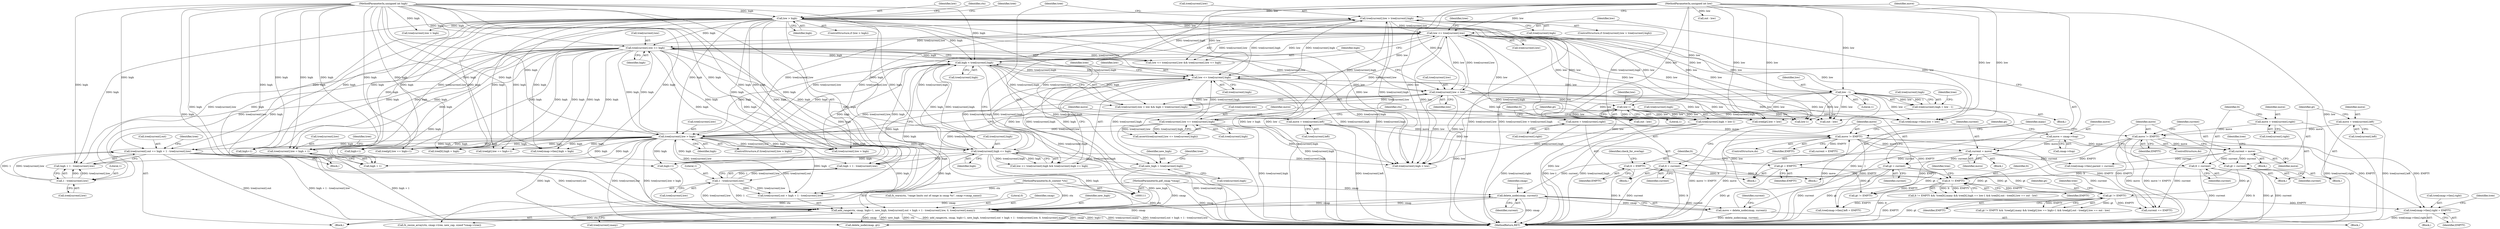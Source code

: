 digraph "0_ghostscript_71ceebcf56e682504da22c4035b39a2d451e8ffd@pointer" {
"1000654" [label="(Call,tree[cmap->tlen].right = EMPTY)"];
"1000403" [label="(Call,move != EMPTY)"];
"1000393" [label="(Call,move = tree[current].right)"];
"1000381" [label="(Call,move = tree[current].left)"];
"1000362" [label="(Call,move != EMPTY)"];
"1000220" [label="(Call,move = delete_node(cmap, current))"];
"1000222" [label="(Call,delete_node(cmap, current))"];
"1000303" [label="(Call,add_range(ctx, cmap, high+1, new_high, tree[current].out + high + 1 - tree[current].low, 0, tree[current].many))"];
"1000112" [label="(MethodParameterIn,fz_context *ctx)"];
"1000287" [label="(Call,new_high = tree[current].high)"];
"1000278" [label="(Call,high < tree[current].high)"];
"1000123" [label="(Call,low > high)"];
"1000114" [label="(MethodParameterIn,unsigned int low)"];
"1000115" [label="(MethodParameterIn,unsigned int high)"];
"1000175" [label="(Call,tree[current].low <= high)"];
"1000168" [label="(Call,low <= tree[current].low)"];
"1000300" [label="(Call,low-1)"];
"1000271" [label="(Call,tree[current].low < low)"];
"1000232" [label="(Call,low <= tree[current].high)"];
"1000257" [label="(Call,tree[current].low <= tree[current].high)"];
"1000247" [label="(Call,tree[current].high = low - 1)"];
"1000253" [label="(Call,low - 1)"];
"1000294" [label="(Call,tree[current].high = low-1)"];
"1000239" [label="(Call,tree[current].high <= high)"];
"1000332" [label="(Call,tree[current].low > high)"];
"1000208" [label="(Call,tree[current].low > tree[current].high)"];
"1000198" [label="(Call,tree[current].low = high + 1)"];
"1000318" [label="(Call,1 - tree[current].low)"];
"1000183" [label="(Call,tree[current].out += high + 1 - tree[current].low)"];
"1000191" [label="(Call,1 - tree[current].low)"];
"1000113" [label="(MethodParameterIn,pdf_cmap *cmap)"];
"1000163" [label="(Call,current = move)"];
"1000145" [label="(Call,move = cmap->ttop)"];
"1000352" [label="(Call,move = tree[current].right)"];
"1000340" [label="(Call,move = tree[current].left)"];
"1000510" [label="(Call,gt != EMPTY)"];
"1000388" [label="(Call,gt = current)"];
"1000369" [label="(Call,current = move)"];
"1000151" [label="(Call,gt = EMPTY)"];
"1000347" [label="(Call,gt = current)"];
"1000412" [label="(Call,lt != EMPTY)"];
"1000400" [label="(Call,lt = current)"];
"1000359" [label="(Call,lt = current)"];
"1000155" [label="(Call,lt = EMPTY)"];
"1000219" [label="(Block,)"];
"1000457" [label="(Call,gt != EMPTY)"];
"1000253" [label="(Call,low - 1)"];
"1000389" [label="(Identifier,gt)"];
"1000211" [label="(Identifier,tree)"];
"1000246" [label="(Block,)"];
"1000119" [label="(Block,)"];
"1000339" [label="(Block,)"];
"1000325" [label="(Literal,0)"];
"1000208" [label="(Call,tree[current].low > tree[current].high)"];
"1000609" [label="(Call,tree[cmap->tlen].low = low)"];
"1000392" [label="(Block,)"];
"1000333" [label="(Call,tree[current].low)"];
"1000402" [label="(Identifier,current)"];
"1000527" [label="(Call,high+1)"];
"1000224" [label="(Identifier,current)"];
"1000167" [label="(Call,low <= tree[current].low && tree[current].low <= high)"];
"1000263" [label="(Call,tree[current].high)"];
"1000201" [label="(Identifier,tree)"];
"1000448" [label="(Call,tree[lt].high = high)"];
"1000155" [label="(Call,lt = EMPTY)"];
"1000404" [label="(Identifier,move)"];
"1000289" [label="(Call,tree[current].high)"];
"1000371" [label="(Identifier,move)"];
"1000270" [label="(Call,tree[current].low < low && high < tree[current].high)"];
"1000390" [label="(Identifier,current)"];
"1000645" [label="(Call,tree[cmap->tlen].left = EMPTY)"];
"1000302" [label="(Literal,1)"];
"1000124" [label="(Identifier,low)"];
"1000128" [label="(Identifier,ctx)"];
"1000209" [label="(Call,tree[current].low)"];
"1000332" [label="(Call,tree[current].low > high)"];
"1000677" [label="(Call,current == EMPTY)"];
"1000444" [label="(Call,out - low)"];
"1000272" [label="(Call,tree[current].low)"];
"1000231" [label="(Call,low <= tree[current].high && tree[current].high <= high)"];
"1000225" [label="(Call,current = EMPTY)"];
"1000285" [label="(Block,)"];
"1000331" [label="(ControlStructure,if (tree[current].low > high))"];
"1000342" [label="(Call,tree[current].left)"];
"1000361" [label="(Identifier,current)"];
"1000257" [label="(Call,tree[current].low <= tree[current].high)"];
"1000112" [label="(MethodParameterIn,fz_context *ctx)"];
"1000489" [label="(Call,out - low)"];
"1000338" [label="(Identifier,high)"];
"1000761" [label="(MethodReturn,RET)"];
"1000151" [label="(Call,gt = EMPTY)"];
"1000306" [label="(Call,high+1)"];
"1000388" [label="(Call,gt = current)"];
"1000193" [label="(Call,tree[current].low)"];
"1000369" [label="(Call,current = move)"];
"1000297" [label="(Identifier,tree)"];
"1000169" [label="(Identifier,low)"];
"1000381" [label="(Call,move = tree[current].left)"];
"1000294" [label="(Call,tree[current].high = low-1)"];
"1000368" [label="(Block,)"];
"1000125" [label="(Identifier,high)"];
"1000394" [label="(Identifier,move)"];
"1000288" [label="(Identifier,new_high)"];
"1000662" [label="(Identifier,EMPTY)"];
"1000401" [label="(Identifier,lt)"];
"1000115" [label="(MethodParameterIn,unsigned int high)"];
"1000226" [label="(Identifier,current)"];
"1000280" [label="(Call,tree[current].high)"];
"1000176" [label="(Call,tree[current].low)"];
"1000352" [label="(Call,move = tree[current].right)"];
"1000301" [label="(Identifier,low)"];
"1000287" [label="(Call,new_high = tree[current].high)"];
"1000382" [label="(Identifier,move)"];
"1000370" [label="(Identifier,current)"];
"1000123" [label="(Call,low > high)"];
"1000248" [label="(Call,tree[current].high)"];
"1000354" [label="(Call,tree[current].right)"];
"1000376" [label="(Identifier,tree)"];
"1000184" [label="(Call,tree[current].out)"];
"1000318" [label="(Call,1 - tree[current].low)"];
"1000351" [label="(Block,)"];
"1000305" [label="(Identifier,cmap)"];
"1000353" [label="(Identifier,move)"];
"1000214" [label="(Call,tree[current].high)"];
"1000367" [label="(ControlStructure,do)"];
"1000335" [label="(Identifier,tree)"];
"1000255" [label="(Literal,1)"];
"1000183" [label="(Call,tree[current].out += high + 1 - tree[current].low)"];
"1000232" [label="(Call,low <= tree[current].high)"];
"1000687" [label="(Call,tree[current].low > high)"];
"1000113" [label="(MethodParameterIn,pdf_cmap *cmap)"];
"1000271" [label="(Call,tree[current].low < low)"];
"1000310" [label="(Call,tree[current].out + high + 1 - tree[current].low)"];
"1000512" [label="(Identifier,EMPTY)"];
"1000254" [label="(Identifier,low)"];
"1000165" [label="(Identifier,move)"];
"1000468" [label="(Call,tree[gt].low == high+1)"];
"1000295" [label="(Call,tree[current].high)"];
"1000300" [label="(Call,low-1)"];
"1000320" [label="(Call,tree[current].low)"];
"1000412" [label="(Call,lt != EMPTY)"];
"1000159" [label="(Identifier,check_for_overlap)"];
"1000162" [label="(Block,)"];
"1000419" [label="(Identifier,tree)"];
"1000156" [label="(Identifier,lt)"];
"1000363" [label="(Identifier,move)"];
"1000504" [label="(Call,delete_node(cmap, gt))"];
"1000618" [label="(Call,tree[cmap->tlen].high = high)"];
"1000326" [label="(Call,tree[current].many)"];
"1000122" [label="(ControlStructure,if (low > high))"];
"1000247" [label="(Call,tree[current].high = low - 1)"];
"1000380" [label="(Block,)"];
"1000189" [label="(Call,high + 1 - tree[current].low)"];
"1000303" [label="(Call,add_range(ctx, cmap, high+1, new_high, tree[current].out + high + 1 - tree[current].low, 0, tree[current].many))"];
"1000240" [label="(Call,tree[current].high)"];
"1000414" [label="(Identifier,EMPTY)"];
"1000260" [label="(Identifier,tree)"];
"1000147" [label="(Call,cmap->ttop)"];
"1000242" [label="(Identifier,tree)"];
"1000517" [label="(Identifier,tree)"];
"1000168" [label="(Call,low <= tree[current].low)"];
"1000222" [label="(Call,delete_node(cmap, current))"];
"1000340" [label="(Call,move = tree[current].left)"];
"1000373" [label="(Call,tree[current].low > high)"];
"1000474" [label="(Call,high+1)"];
"1000191" [label="(Call,1 - tree[current].low)"];
"1000319" [label="(Literal,1)"];
"1000152" [label="(Identifier,gt)"];
"1000393" [label="(Call,move = tree[current].right)"];
"1000348" [label="(Identifier,gt)"];
"1000164" [label="(Identifier,current)"];
"1000654" [label="(Call,tree[cmap->tlen].right = EMPTY)"];
"1000127" [label="(Call,fz_warn(ctx, \"range limits out of range in cmap %s\", cmap->cmap_name))"];
"1000204" [label="(Call,high + 1)"];
"1000708" [label="(Call,tree[current].high < low)"];
"1000360" [label="(Identifier,lt)"];
"1000239" [label="(Call,tree[current].high <= high)"];
"1000153" [label="(Identifier,EMPTY)"];
"1000221" [label="(Identifier,move)"];
"1000316" [label="(Call,high + 1 - tree[current].low)"];
"1000145" [label="(Call,move = cmap->ttop)"];
"1000347" [label="(Call,gt = current)"];
"1000362" [label="(Call,move != EMPTY)"];
"1000403" [label="(Call,move != EMPTY)"];
"1000199" [label="(Call,tree[current].low)"];
"1000341" [label="(Identifier,move)"];
"1000175" [label="(Call,tree[current].low <= high)"];
"1000170" [label="(Call,tree[current].low)"];
"1000359" [label="(Call,lt = current)"];
"1000161" [label="(ControlStructure,do)"];
"1000510" [label="(Call,gt != EMPTY)"];
"1000207" [label="(ControlStructure,if (tree[current].low > tree[current].high))"];
"1000163" [label="(Call,current = move)"];
"1000114" [label="(MethodParameterIn,unsigned int low)"];
"1000245" [label="(Identifier,high)"];
"1000636" [label="(Call,tree[cmap->tlen].parent = current)"];
"1000509" [label="(Call,gt != EMPTY && !tree[gt].many && tree[gt].low == high+1 && tree[gt].out - tree[gt].low == out - low)"];
"1000349" [label="(Identifier,current)"];
"1000408" [label="(Identifier,many)"];
"1000546" [label="(Call,tree[gt].low = low)"];
"1000400" [label="(Call,lt = current)"];
"1000258" [label="(Call,tree[current].low)"];
"1000511" [label="(Identifier,gt)"];
"1000395" [label="(Call,tree[current].right)"];
"1000364" [label="(Identifier,EMPTY)"];
"1000143" [label="(Block,)"];
"1000157" [label="(Identifier,EMPTY)"];
"1000256" [label="(Call,assert(tree[current].low <= tree[current].high))"];
"1000413" [label="(Identifier,lt)"];
"1000411" [label="(Call,lt != EMPTY && !tree[lt].many && tree[lt].high == low-1 && tree[lt].out - tree[lt].low == out - low)"];
"1000593" [label="(Call,fz_resize_array(ctx, cmap->tree, new_cap, sizeof *cmap->tree))"];
"1000220" [label="(Call,move = delete_node(cmap, current))"];
"1000521" [label="(Call,tree[gt].low == high+1)"];
"1000655" [label="(Call,tree[cmap->tlen].right)"];
"1000542" [label="(Call,out - low)"];
"1000135" [label="(Identifier,tree)"];
"1000198" [label="(Call,tree[current].low = high + 1)"];
"1000429" [label="(Call,low-1)"];
"1000181" [label="(Identifier,high)"];
"1000233" [label="(Identifier,low)"];
"1000383" [label="(Call,tree[current].left)"];
"1000304" [label="(Identifier,ctx)"];
"1000192" [label="(Literal,1)"];
"1000223" [label="(Identifier,cmap)"];
"1000178" [label="(Identifier,tree)"];
"1000405" [label="(Identifier,EMPTY)"];
"1000278" [label="(Call,high < tree[current].high)"];
"1000234" [label="(Call,tree[current].high)"];
"1000182" [label="(Block,)"];
"1000666" [label="(Identifier,tree)"];
"1000279" [label="(Identifier,high)"];
"1000146" [label="(Identifier,move)"];
"1000277" [label="(Identifier,low)"];
"1000309" [label="(Identifier,new_high)"];
"1000654" -> "1000119"  [label="AST: "];
"1000654" -> "1000662"  [label="CFG: "];
"1000655" -> "1000654"  [label="AST: "];
"1000662" -> "1000654"  [label="AST: "];
"1000666" -> "1000654"  [label="CFG: "];
"1000654" -> "1000761"  [label="DDG: tree[cmap->tlen].right"];
"1000403" -> "1000654"  [label="DDG: EMPTY"];
"1000362" -> "1000654"  [label="DDG: EMPTY"];
"1000510" -> "1000654"  [label="DDG: EMPTY"];
"1000403" -> "1000367"  [label="AST: "];
"1000403" -> "1000405"  [label="CFG: "];
"1000404" -> "1000403"  [label="AST: "];
"1000405" -> "1000403"  [label="AST: "];
"1000370" -> "1000403"  [label="CFG: "];
"1000408" -> "1000403"  [label="CFG: "];
"1000403" -> "1000761"  [label="DDG: move"];
"1000403" -> "1000761"  [label="DDG: move != EMPTY"];
"1000403" -> "1000369"  [label="DDG: move"];
"1000393" -> "1000403"  [label="DDG: move"];
"1000381" -> "1000403"  [label="DDG: move"];
"1000403" -> "1000412"  [label="DDG: EMPTY"];
"1000403" -> "1000645"  [label="DDG: EMPTY"];
"1000403" -> "1000677"  [label="DDG: EMPTY"];
"1000393" -> "1000392"  [label="AST: "];
"1000393" -> "1000395"  [label="CFG: "];
"1000394" -> "1000393"  [label="AST: "];
"1000395" -> "1000393"  [label="AST: "];
"1000401" -> "1000393"  [label="CFG: "];
"1000393" -> "1000761"  [label="DDG: tree[current].right"];
"1000381" -> "1000380"  [label="AST: "];
"1000381" -> "1000383"  [label="CFG: "];
"1000382" -> "1000381"  [label="AST: "];
"1000383" -> "1000381"  [label="AST: "];
"1000389" -> "1000381"  [label="CFG: "];
"1000381" -> "1000761"  [label="DDG: tree[current].left"];
"1000362" -> "1000161"  [label="AST: "];
"1000362" -> "1000364"  [label="CFG: "];
"1000363" -> "1000362"  [label="AST: "];
"1000364" -> "1000362"  [label="AST: "];
"1000164" -> "1000362"  [label="CFG: "];
"1000408" -> "1000362"  [label="CFG: "];
"1000362" -> "1000761"  [label="DDG: move != EMPTY"];
"1000362" -> "1000761"  [label="DDG: move"];
"1000362" -> "1000163"  [label="DDG: move"];
"1000362" -> "1000225"  [label="DDG: EMPTY"];
"1000220" -> "1000362"  [label="DDG: move"];
"1000352" -> "1000362"  [label="DDG: move"];
"1000340" -> "1000362"  [label="DDG: move"];
"1000362" -> "1000412"  [label="DDG: EMPTY"];
"1000362" -> "1000645"  [label="DDG: EMPTY"];
"1000362" -> "1000677"  [label="DDG: EMPTY"];
"1000220" -> "1000219"  [label="AST: "];
"1000220" -> "1000222"  [label="CFG: "];
"1000221" -> "1000220"  [label="AST: "];
"1000222" -> "1000220"  [label="AST: "];
"1000226" -> "1000220"  [label="CFG: "];
"1000220" -> "1000761"  [label="DDG: delete_node(cmap, current)"];
"1000222" -> "1000220"  [label="DDG: cmap"];
"1000222" -> "1000220"  [label="DDG: current"];
"1000222" -> "1000224"  [label="CFG: "];
"1000223" -> "1000222"  [label="AST: "];
"1000224" -> "1000222"  [label="AST: "];
"1000222" -> "1000761"  [label="DDG: cmap"];
"1000303" -> "1000222"  [label="DDG: cmap"];
"1000113" -> "1000222"  [label="DDG: cmap"];
"1000163" -> "1000222"  [label="DDG: current"];
"1000222" -> "1000303"  [label="DDG: cmap"];
"1000222" -> "1000504"  [label="DDG: cmap"];
"1000303" -> "1000285"  [label="AST: "];
"1000303" -> "1000326"  [label="CFG: "];
"1000304" -> "1000303"  [label="AST: "];
"1000305" -> "1000303"  [label="AST: "];
"1000306" -> "1000303"  [label="AST: "];
"1000309" -> "1000303"  [label="AST: "];
"1000310" -> "1000303"  [label="AST: "];
"1000325" -> "1000303"  [label="AST: "];
"1000326" -> "1000303"  [label="AST: "];
"1000335" -> "1000303"  [label="CFG: "];
"1000303" -> "1000761"  [label="DDG: tree[current].many"];
"1000303" -> "1000761"  [label="DDG: tree[current].out + high + 1 - tree[current].low"];
"1000303" -> "1000761"  [label="DDG: new_high"];
"1000303" -> "1000761"  [label="DDG: ctx"];
"1000303" -> "1000761"  [label="DDG: add_range(ctx, cmap, high+1, new_high, tree[current].out + high + 1 - tree[current].low, 0, tree[current].many)"];
"1000303" -> "1000761"  [label="DDG: cmap"];
"1000303" -> "1000761"  [label="DDG: high+1"];
"1000112" -> "1000303"  [label="DDG: ctx"];
"1000287" -> "1000303"  [label="DDG: new_high"];
"1000183" -> "1000303"  [label="DDG: tree[current].out"];
"1000115" -> "1000303"  [label="DDG: high"];
"1000123" -> "1000303"  [label="DDG: high"];
"1000175" -> "1000303"  [label="DDG: high"];
"1000278" -> "1000303"  [label="DDG: high"];
"1000332" -> "1000303"  [label="DDG: high"];
"1000239" -> "1000303"  [label="DDG: high"];
"1000318" -> "1000303"  [label="DDG: 1"];
"1000318" -> "1000303"  [label="DDG: tree[current].low"];
"1000113" -> "1000303"  [label="DDG: cmap"];
"1000303" -> "1000504"  [label="DDG: cmap"];
"1000303" -> "1000593"  [label="DDG: ctx"];
"1000112" -> "1000111"  [label="AST: "];
"1000112" -> "1000761"  [label="DDG: ctx"];
"1000112" -> "1000127"  [label="DDG: ctx"];
"1000112" -> "1000593"  [label="DDG: ctx"];
"1000287" -> "1000285"  [label="AST: "];
"1000287" -> "1000289"  [label="CFG: "];
"1000288" -> "1000287"  [label="AST: "];
"1000289" -> "1000287"  [label="AST: "];
"1000297" -> "1000287"  [label="CFG: "];
"1000278" -> "1000287"  [label="DDG: tree[current].high"];
"1000239" -> "1000287"  [label="DDG: tree[current].high"];
"1000232" -> "1000287"  [label="DDG: tree[current].high"];
"1000278" -> "1000270"  [label="AST: "];
"1000278" -> "1000280"  [label="CFG: "];
"1000279" -> "1000278"  [label="AST: "];
"1000280" -> "1000278"  [label="AST: "];
"1000270" -> "1000278"  [label="CFG: "];
"1000278" -> "1000761"  [label="DDG: tree[current].high"];
"1000278" -> "1000208"  [label="DDG: tree[current].high"];
"1000278" -> "1000232"  [label="DDG: tree[current].high"];
"1000278" -> "1000270"  [label="DDG: high"];
"1000278" -> "1000270"  [label="DDG: tree[current].high"];
"1000123" -> "1000278"  [label="DDG: high"];
"1000175" -> "1000278"  [label="DDG: high"];
"1000332" -> "1000278"  [label="DDG: high"];
"1000239" -> "1000278"  [label="DDG: high"];
"1000239" -> "1000278"  [label="DDG: tree[current].high"];
"1000115" -> "1000278"  [label="DDG: high"];
"1000232" -> "1000278"  [label="DDG: tree[current].high"];
"1000278" -> "1000306"  [label="DDG: high"];
"1000278" -> "1000310"  [label="DDG: high"];
"1000278" -> "1000316"  [label="DDG: high"];
"1000278" -> "1000332"  [label="DDG: high"];
"1000278" -> "1000708"  [label="DDG: tree[current].high"];
"1000123" -> "1000122"  [label="AST: "];
"1000123" -> "1000125"  [label="CFG: "];
"1000124" -> "1000123"  [label="AST: "];
"1000125" -> "1000123"  [label="AST: "];
"1000128" -> "1000123"  [label="CFG: "];
"1000135" -> "1000123"  [label="CFG: "];
"1000123" -> "1000761"  [label="DDG: high"];
"1000123" -> "1000761"  [label="DDG: low > high"];
"1000123" -> "1000761"  [label="DDG: low"];
"1000114" -> "1000123"  [label="DDG: low"];
"1000115" -> "1000123"  [label="DDG: high"];
"1000123" -> "1000168"  [label="DDG: low"];
"1000123" -> "1000175"  [label="DDG: high"];
"1000123" -> "1000183"  [label="DDG: high"];
"1000123" -> "1000189"  [label="DDG: high"];
"1000123" -> "1000198"  [label="DDG: high"];
"1000123" -> "1000204"  [label="DDG: high"];
"1000123" -> "1000239"  [label="DDG: high"];
"1000123" -> "1000306"  [label="DDG: high"];
"1000123" -> "1000310"  [label="DDG: high"];
"1000123" -> "1000316"  [label="DDG: high"];
"1000123" -> "1000332"  [label="DDG: high"];
"1000123" -> "1000373"  [label="DDG: high"];
"1000123" -> "1000429"  [label="DDG: low"];
"1000123" -> "1000448"  [label="DDG: high"];
"1000123" -> "1000468"  [label="DDG: high"];
"1000123" -> "1000474"  [label="DDG: high"];
"1000123" -> "1000489"  [label="DDG: low"];
"1000123" -> "1000521"  [label="DDG: high"];
"1000123" -> "1000527"  [label="DDG: high"];
"1000123" -> "1000542"  [label="DDG: low"];
"1000123" -> "1000546"  [label="DDG: low"];
"1000123" -> "1000609"  [label="DDG: low"];
"1000123" -> "1000618"  [label="DDG: high"];
"1000123" -> "1000687"  [label="DDG: high"];
"1000123" -> "1000708"  [label="DDG: low"];
"1000114" -> "1000111"  [label="AST: "];
"1000114" -> "1000761"  [label="DDG: low"];
"1000114" -> "1000168"  [label="DDG: low"];
"1000114" -> "1000232"  [label="DDG: low"];
"1000114" -> "1000253"  [label="DDG: low"];
"1000114" -> "1000271"  [label="DDG: low"];
"1000114" -> "1000300"  [label="DDG: low"];
"1000114" -> "1000429"  [label="DDG: low"];
"1000114" -> "1000444"  [label="DDG: low"];
"1000114" -> "1000489"  [label="DDG: low"];
"1000114" -> "1000542"  [label="DDG: low"];
"1000114" -> "1000546"  [label="DDG: low"];
"1000114" -> "1000609"  [label="DDG: low"];
"1000114" -> "1000708"  [label="DDG: low"];
"1000115" -> "1000111"  [label="AST: "];
"1000115" -> "1000761"  [label="DDG: high"];
"1000115" -> "1000175"  [label="DDG: high"];
"1000115" -> "1000183"  [label="DDG: high"];
"1000115" -> "1000189"  [label="DDG: high"];
"1000115" -> "1000198"  [label="DDG: high"];
"1000115" -> "1000204"  [label="DDG: high"];
"1000115" -> "1000239"  [label="DDG: high"];
"1000115" -> "1000306"  [label="DDG: high"];
"1000115" -> "1000310"  [label="DDG: high"];
"1000115" -> "1000316"  [label="DDG: high"];
"1000115" -> "1000332"  [label="DDG: high"];
"1000115" -> "1000373"  [label="DDG: high"];
"1000115" -> "1000448"  [label="DDG: high"];
"1000115" -> "1000468"  [label="DDG: high"];
"1000115" -> "1000474"  [label="DDG: high"];
"1000115" -> "1000521"  [label="DDG: high"];
"1000115" -> "1000527"  [label="DDG: high"];
"1000115" -> "1000618"  [label="DDG: high"];
"1000115" -> "1000687"  [label="DDG: high"];
"1000175" -> "1000167"  [label="AST: "];
"1000175" -> "1000181"  [label="CFG: "];
"1000176" -> "1000175"  [label="AST: "];
"1000181" -> "1000175"  [label="AST: "];
"1000167" -> "1000175"  [label="CFG: "];
"1000175" -> "1000167"  [label="DDG: tree[current].low"];
"1000175" -> "1000167"  [label="DDG: high"];
"1000168" -> "1000175"  [label="DDG: tree[current].low"];
"1000332" -> "1000175"  [label="DDG: high"];
"1000175" -> "1000183"  [label="DDG: high"];
"1000175" -> "1000189"  [label="DDG: high"];
"1000175" -> "1000191"  [label="DDG: tree[current].low"];
"1000175" -> "1000198"  [label="DDG: high"];
"1000175" -> "1000204"  [label="DDG: high"];
"1000175" -> "1000239"  [label="DDG: high"];
"1000175" -> "1000257"  [label="DDG: tree[current].low"];
"1000175" -> "1000271"  [label="DDG: tree[current].low"];
"1000175" -> "1000306"  [label="DDG: high"];
"1000175" -> "1000310"  [label="DDG: high"];
"1000175" -> "1000316"  [label="DDG: high"];
"1000175" -> "1000332"  [label="DDG: high"];
"1000175" -> "1000448"  [label="DDG: high"];
"1000175" -> "1000468"  [label="DDG: high"];
"1000175" -> "1000474"  [label="DDG: high"];
"1000175" -> "1000521"  [label="DDG: high"];
"1000175" -> "1000527"  [label="DDG: high"];
"1000175" -> "1000618"  [label="DDG: high"];
"1000175" -> "1000687"  [label="DDG: high"];
"1000168" -> "1000167"  [label="AST: "];
"1000168" -> "1000170"  [label="CFG: "];
"1000169" -> "1000168"  [label="AST: "];
"1000170" -> "1000168"  [label="AST: "];
"1000178" -> "1000168"  [label="CFG: "];
"1000167" -> "1000168"  [label="CFG: "];
"1000168" -> "1000761"  [label="DDG: low"];
"1000168" -> "1000167"  [label="DDG: low"];
"1000168" -> "1000167"  [label="DDG: tree[current].low"];
"1000300" -> "1000168"  [label="DDG: low"];
"1000271" -> "1000168"  [label="DDG: low"];
"1000253" -> "1000168"  [label="DDG: low"];
"1000332" -> "1000168"  [label="DDG: tree[current].low"];
"1000208" -> "1000168"  [label="DDG: tree[current].low"];
"1000168" -> "1000191"  [label="DDG: tree[current].low"];
"1000168" -> "1000232"  [label="DDG: low"];
"1000168" -> "1000257"  [label="DDG: tree[current].low"];
"1000168" -> "1000271"  [label="DDG: tree[current].low"];
"1000168" -> "1000429"  [label="DDG: low"];
"1000168" -> "1000489"  [label="DDG: low"];
"1000168" -> "1000542"  [label="DDG: low"];
"1000168" -> "1000546"  [label="DDG: low"];
"1000168" -> "1000609"  [label="DDG: low"];
"1000168" -> "1000708"  [label="DDG: low"];
"1000300" -> "1000294"  [label="AST: "];
"1000300" -> "1000302"  [label="CFG: "];
"1000301" -> "1000300"  [label="AST: "];
"1000302" -> "1000300"  [label="AST: "];
"1000294" -> "1000300"  [label="CFG: "];
"1000300" -> "1000761"  [label="DDG: low"];
"1000300" -> "1000294"  [label="DDG: low"];
"1000300" -> "1000294"  [label="DDG: 1"];
"1000271" -> "1000300"  [label="DDG: low"];
"1000300" -> "1000429"  [label="DDG: low"];
"1000300" -> "1000489"  [label="DDG: low"];
"1000300" -> "1000542"  [label="DDG: low"];
"1000300" -> "1000546"  [label="DDG: low"];
"1000300" -> "1000609"  [label="DDG: low"];
"1000300" -> "1000708"  [label="DDG: low"];
"1000271" -> "1000270"  [label="AST: "];
"1000271" -> "1000277"  [label="CFG: "];
"1000272" -> "1000271"  [label="AST: "];
"1000277" -> "1000271"  [label="AST: "];
"1000279" -> "1000271"  [label="CFG: "];
"1000270" -> "1000271"  [label="CFG: "];
"1000271" -> "1000761"  [label="DDG: low"];
"1000271" -> "1000270"  [label="DDG: tree[current].low"];
"1000271" -> "1000270"  [label="DDG: low"];
"1000232" -> "1000271"  [label="DDG: low"];
"1000271" -> "1000318"  [label="DDG: tree[current].low"];
"1000271" -> "1000332"  [label="DDG: tree[current].low"];
"1000271" -> "1000429"  [label="DDG: low"];
"1000271" -> "1000489"  [label="DDG: low"];
"1000271" -> "1000542"  [label="DDG: low"];
"1000271" -> "1000546"  [label="DDG: low"];
"1000271" -> "1000609"  [label="DDG: low"];
"1000271" -> "1000708"  [label="DDG: low"];
"1000232" -> "1000231"  [label="AST: "];
"1000232" -> "1000234"  [label="CFG: "];
"1000233" -> "1000232"  [label="AST: "];
"1000234" -> "1000232"  [label="AST: "];
"1000242" -> "1000232"  [label="CFG: "];
"1000231" -> "1000232"  [label="CFG: "];
"1000232" -> "1000761"  [label="DDG: tree[current].high"];
"1000232" -> "1000208"  [label="DDG: tree[current].high"];
"1000232" -> "1000231"  [label="DDG: low"];
"1000232" -> "1000231"  [label="DDG: tree[current].high"];
"1000257" -> "1000232"  [label="DDG: tree[current].high"];
"1000294" -> "1000232"  [label="DDG: tree[current].high"];
"1000239" -> "1000232"  [label="DDG: tree[current].high"];
"1000208" -> "1000232"  [label="DDG: tree[current].high"];
"1000232" -> "1000239"  [label="DDG: tree[current].high"];
"1000232" -> "1000253"  [label="DDG: low"];
"1000232" -> "1000708"  [label="DDG: tree[current].high"];
"1000257" -> "1000256"  [label="AST: "];
"1000257" -> "1000263"  [label="CFG: "];
"1000258" -> "1000257"  [label="AST: "];
"1000263" -> "1000257"  [label="AST: "];
"1000256" -> "1000257"  [label="CFG: "];
"1000257" -> "1000761"  [label="DDG: tree[current].high"];
"1000257" -> "1000208"  [label="DDG: tree[current].high"];
"1000257" -> "1000256"  [label="DDG: tree[current].low"];
"1000257" -> "1000256"  [label="DDG: tree[current].high"];
"1000247" -> "1000257"  [label="DDG: tree[current].high"];
"1000257" -> "1000332"  [label="DDG: tree[current].low"];
"1000257" -> "1000708"  [label="DDG: tree[current].high"];
"1000247" -> "1000246"  [label="AST: "];
"1000247" -> "1000253"  [label="CFG: "];
"1000248" -> "1000247"  [label="AST: "];
"1000253" -> "1000247"  [label="AST: "];
"1000260" -> "1000247"  [label="CFG: "];
"1000247" -> "1000761"  [label="DDG: low - 1"];
"1000253" -> "1000247"  [label="DDG: low"];
"1000253" -> "1000247"  [label="DDG: 1"];
"1000253" -> "1000255"  [label="CFG: "];
"1000254" -> "1000253"  [label="AST: "];
"1000255" -> "1000253"  [label="AST: "];
"1000253" -> "1000761"  [label="DDG: low"];
"1000253" -> "1000429"  [label="DDG: low"];
"1000253" -> "1000489"  [label="DDG: low"];
"1000253" -> "1000542"  [label="DDG: low"];
"1000253" -> "1000546"  [label="DDG: low"];
"1000253" -> "1000609"  [label="DDG: low"];
"1000253" -> "1000708"  [label="DDG: low"];
"1000294" -> "1000285"  [label="AST: "];
"1000295" -> "1000294"  [label="AST: "];
"1000304" -> "1000294"  [label="CFG: "];
"1000294" -> "1000761"  [label="DDG: low-1"];
"1000294" -> "1000761"  [label="DDG: tree[current].high"];
"1000294" -> "1000208"  [label="DDG: tree[current].high"];
"1000294" -> "1000708"  [label="DDG: tree[current].high"];
"1000239" -> "1000231"  [label="AST: "];
"1000239" -> "1000245"  [label="CFG: "];
"1000240" -> "1000239"  [label="AST: "];
"1000245" -> "1000239"  [label="AST: "];
"1000231" -> "1000239"  [label="CFG: "];
"1000239" -> "1000761"  [label="DDG: tree[current].high"];
"1000239" -> "1000208"  [label="DDG: tree[current].high"];
"1000239" -> "1000231"  [label="DDG: tree[current].high"];
"1000239" -> "1000231"  [label="DDG: high"];
"1000332" -> "1000239"  [label="DDG: high"];
"1000239" -> "1000306"  [label="DDG: high"];
"1000239" -> "1000310"  [label="DDG: high"];
"1000239" -> "1000316"  [label="DDG: high"];
"1000239" -> "1000332"  [label="DDG: high"];
"1000239" -> "1000708"  [label="DDG: tree[current].high"];
"1000332" -> "1000331"  [label="AST: "];
"1000332" -> "1000338"  [label="CFG: "];
"1000333" -> "1000332"  [label="AST: "];
"1000338" -> "1000332"  [label="AST: "];
"1000341" -> "1000332"  [label="CFG: "];
"1000353" -> "1000332"  [label="CFG: "];
"1000332" -> "1000761"  [label="DDG: tree[current].low"];
"1000332" -> "1000761"  [label="DDG: tree[current].low > high"];
"1000332" -> "1000761"  [label="DDG: high"];
"1000332" -> "1000183"  [label="DDG: high"];
"1000332" -> "1000189"  [label="DDG: high"];
"1000332" -> "1000198"  [label="DDG: high"];
"1000332" -> "1000204"  [label="DDG: high"];
"1000332" -> "1000306"  [label="DDG: high"];
"1000332" -> "1000310"  [label="DDG: high"];
"1000332" -> "1000316"  [label="DDG: high"];
"1000208" -> "1000332"  [label="DDG: tree[current].low"];
"1000318" -> "1000332"  [label="DDG: tree[current].low"];
"1000332" -> "1000448"  [label="DDG: high"];
"1000332" -> "1000468"  [label="DDG: high"];
"1000332" -> "1000474"  [label="DDG: high"];
"1000332" -> "1000521"  [label="DDG: high"];
"1000332" -> "1000527"  [label="DDG: high"];
"1000332" -> "1000618"  [label="DDG: high"];
"1000332" -> "1000687"  [label="DDG: tree[current].low"];
"1000332" -> "1000687"  [label="DDG: high"];
"1000208" -> "1000207"  [label="AST: "];
"1000208" -> "1000214"  [label="CFG: "];
"1000209" -> "1000208"  [label="AST: "];
"1000214" -> "1000208"  [label="AST: "];
"1000221" -> "1000208"  [label="CFG: "];
"1000335" -> "1000208"  [label="CFG: "];
"1000208" -> "1000761"  [label="DDG: tree[current].low"];
"1000208" -> "1000761"  [label="DDG: tree[current].high"];
"1000208" -> "1000761"  [label="DDG: tree[current].low > tree[current].high"];
"1000198" -> "1000208"  [label="DDG: tree[current].low"];
"1000208" -> "1000687"  [label="DDG: tree[current].low"];
"1000208" -> "1000708"  [label="DDG: tree[current].high"];
"1000198" -> "1000182"  [label="AST: "];
"1000198" -> "1000204"  [label="CFG: "];
"1000199" -> "1000198"  [label="AST: "];
"1000204" -> "1000198"  [label="AST: "];
"1000211" -> "1000198"  [label="CFG: "];
"1000198" -> "1000761"  [label="DDG: high + 1"];
"1000318" -> "1000316"  [label="AST: "];
"1000318" -> "1000320"  [label="CFG: "];
"1000319" -> "1000318"  [label="AST: "];
"1000320" -> "1000318"  [label="AST: "];
"1000316" -> "1000318"  [label="CFG: "];
"1000318" -> "1000310"  [label="DDG: 1"];
"1000318" -> "1000310"  [label="DDG: tree[current].low"];
"1000318" -> "1000316"  [label="DDG: 1"];
"1000318" -> "1000316"  [label="DDG: tree[current].low"];
"1000183" -> "1000182"  [label="AST: "];
"1000183" -> "1000189"  [label="CFG: "];
"1000184" -> "1000183"  [label="AST: "];
"1000189" -> "1000183"  [label="AST: "];
"1000201" -> "1000183"  [label="CFG: "];
"1000183" -> "1000761"  [label="DDG: high + 1 - tree[current].low"];
"1000183" -> "1000761"  [label="DDG: tree[current].out"];
"1000191" -> "1000183"  [label="DDG: 1"];
"1000191" -> "1000183"  [label="DDG: tree[current].low"];
"1000183" -> "1000310"  [label="DDG: tree[current].out"];
"1000191" -> "1000189"  [label="AST: "];
"1000191" -> "1000193"  [label="CFG: "];
"1000192" -> "1000191"  [label="AST: "];
"1000193" -> "1000191"  [label="AST: "];
"1000189" -> "1000191"  [label="CFG: "];
"1000191" -> "1000189"  [label="DDG: 1"];
"1000191" -> "1000189"  [label="DDG: tree[current].low"];
"1000113" -> "1000111"  [label="AST: "];
"1000113" -> "1000761"  [label="DDG: cmap"];
"1000113" -> "1000504"  [label="DDG: cmap"];
"1000163" -> "1000162"  [label="AST: "];
"1000163" -> "1000165"  [label="CFG: "];
"1000164" -> "1000163"  [label="AST: "];
"1000165" -> "1000163"  [label="AST: "];
"1000169" -> "1000163"  [label="CFG: "];
"1000145" -> "1000163"  [label="DDG: move"];
"1000163" -> "1000347"  [label="DDG: current"];
"1000163" -> "1000359"  [label="DDG: current"];
"1000163" -> "1000636"  [label="DDG: current"];
"1000163" -> "1000677"  [label="DDG: current"];
"1000145" -> "1000143"  [label="AST: "];
"1000145" -> "1000147"  [label="CFG: "];
"1000146" -> "1000145"  [label="AST: "];
"1000147" -> "1000145"  [label="AST: "];
"1000152" -> "1000145"  [label="CFG: "];
"1000145" -> "1000369"  [label="DDG: move"];
"1000352" -> "1000351"  [label="AST: "];
"1000352" -> "1000354"  [label="CFG: "];
"1000353" -> "1000352"  [label="AST: "];
"1000354" -> "1000352"  [label="AST: "];
"1000360" -> "1000352"  [label="CFG: "];
"1000352" -> "1000761"  [label="DDG: tree[current].right"];
"1000340" -> "1000339"  [label="AST: "];
"1000340" -> "1000342"  [label="CFG: "];
"1000341" -> "1000340"  [label="AST: "];
"1000342" -> "1000340"  [label="AST: "];
"1000348" -> "1000340"  [label="CFG: "];
"1000340" -> "1000761"  [label="DDG: tree[current].left"];
"1000510" -> "1000509"  [label="AST: "];
"1000510" -> "1000512"  [label="CFG: "];
"1000511" -> "1000510"  [label="AST: "];
"1000512" -> "1000510"  [label="AST: "];
"1000517" -> "1000510"  [label="CFG: "];
"1000509" -> "1000510"  [label="CFG: "];
"1000510" -> "1000761"  [label="DDG: gt"];
"1000510" -> "1000761"  [label="DDG: EMPTY"];
"1000510" -> "1000509"  [label="DDG: gt"];
"1000510" -> "1000509"  [label="DDG: EMPTY"];
"1000388" -> "1000510"  [label="DDG: gt"];
"1000151" -> "1000510"  [label="DDG: gt"];
"1000347" -> "1000510"  [label="DDG: gt"];
"1000412" -> "1000510"  [label="DDG: EMPTY"];
"1000510" -> "1000645"  [label="DDG: EMPTY"];
"1000510" -> "1000677"  [label="DDG: EMPTY"];
"1000388" -> "1000380"  [label="AST: "];
"1000388" -> "1000390"  [label="CFG: "];
"1000389" -> "1000388"  [label="AST: "];
"1000390" -> "1000388"  [label="AST: "];
"1000404" -> "1000388"  [label="CFG: "];
"1000388" -> "1000761"  [label="DDG: gt"];
"1000388" -> "1000761"  [label="DDG: current"];
"1000369" -> "1000388"  [label="DDG: current"];
"1000388" -> "1000457"  [label="DDG: gt"];
"1000369" -> "1000368"  [label="AST: "];
"1000369" -> "1000371"  [label="CFG: "];
"1000370" -> "1000369"  [label="AST: "];
"1000371" -> "1000369"  [label="AST: "];
"1000376" -> "1000369"  [label="CFG: "];
"1000369" -> "1000400"  [label="DDG: current"];
"1000369" -> "1000636"  [label="DDG: current"];
"1000369" -> "1000677"  [label="DDG: current"];
"1000151" -> "1000143"  [label="AST: "];
"1000151" -> "1000153"  [label="CFG: "];
"1000152" -> "1000151"  [label="AST: "];
"1000153" -> "1000151"  [label="AST: "];
"1000156" -> "1000151"  [label="CFG: "];
"1000151" -> "1000761"  [label="DDG: gt"];
"1000151" -> "1000457"  [label="DDG: gt"];
"1000347" -> "1000339"  [label="AST: "];
"1000347" -> "1000349"  [label="CFG: "];
"1000348" -> "1000347"  [label="AST: "];
"1000349" -> "1000347"  [label="AST: "];
"1000363" -> "1000347"  [label="CFG: "];
"1000347" -> "1000761"  [label="DDG: current"];
"1000347" -> "1000761"  [label="DDG: gt"];
"1000347" -> "1000457"  [label="DDG: gt"];
"1000412" -> "1000411"  [label="AST: "];
"1000412" -> "1000414"  [label="CFG: "];
"1000413" -> "1000412"  [label="AST: "];
"1000414" -> "1000412"  [label="AST: "];
"1000419" -> "1000412"  [label="CFG: "];
"1000411" -> "1000412"  [label="CFG: "];
"1000412" -> "1000761"  [label="DDG: lt"];
"1000412" -> "1000411"  [label="DDG: lt"];
"1000412" -> "1000411"  [label="DDG: EMPTY"];
"1000400" -> "1000412"  [label="DDG: lt"];
"1000359" -> "1000412"  [label="DDG: lt"];
"1000155" -> "1000412"  [label="DDG: lt"];
"1000412" -> "1000457"  [label="DDG: EMPTY"];
"1000400" -> "1000392"  [label="AST: "];
"1000400" -> "1000402"  [label="CFG: "];
"1000401" -> "1000400"  [label="AST: "];
"1000402" -> "1000400"  [label="AST: "];
"1000404" -> "1000400"  [label="CFG: "];
"1000400" -> "1000761"  [label="DDG: lt"];
"1000400" -> "1000761"  [label="DDG: current"];
"1000359" -> "1000351"  [label="AST: "];
"1000359" -> "1000361"  [label="CFG: "];
"1000360" -> "1000359"  [label="AST: "];
"1000361" -> "1000359"  [label="AST: "];
"1000363" -> "1000359"  [label="CFG: "];
"1000359" -> "1000761"  [label="DDG: current"];
"1000359" -> "1000761"  [label="DDG: lt"];
"1000155" -> "1000143"  [label="AST: "];
"1000155" -> "1000157"  [label="CFG: "];
"1000156" -> "1000155"  [label="AST: "];
"1000157" -> "1000155"  [label="AST: "];
"1000159" -> "1000155"  [label="CFG: "];
"1000155" -> "1000761"  [label="DDG: lt"];
}
